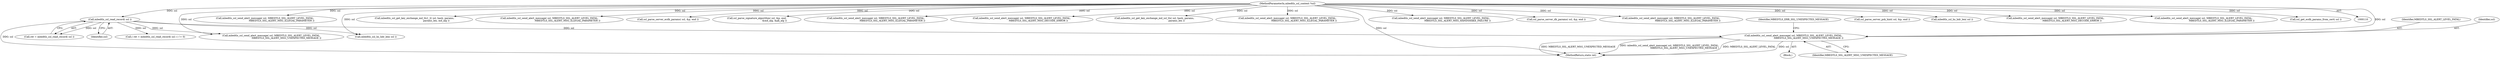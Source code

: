 digraph "0_mbedtls_a1098f81c252b317ad34ea978aea2bc47760b215@pointer" {
"1000225" [label="(Call,mbedtls_ssl_send_alert_message( ssl, MBEDTLS_SSL_ALERT_LEVEL_FATAL,\n                                        MBEDTLS_SSL_ALERT_MSG_UNEXPECTED_MESSAGE ))"];
"1000205" [label="(Call,mbedtls_ssl_read_record( ssl ))"];
"1000111" [label="(MethodParameterIn,mbedtls_ssl_context *ssl)"];
"1000205" [label="(Call,mbedtls_ssl_read_record( ssl ))"];
"1000447" [label="(Call,mbedtls_ssl_send_alert_message( ssl, MBEDTLS_SSL_ALERT_LEVEL_FATAL,\n                                            MBEDTLS_SSL_ALERT_MSG_ILLEGAL_PARAMETER ))"];
"1000228" [label="(Identifier,MBEDTLS_SSL_ALERT_MSG_UNEXPECTED_MESSAGE)"];
"1000227" [label="(Identifier,MBEDTLS_SSL_ALERT_LEVEL_FATAL)"];
"1000274" [label="(Call,mbedtls_ssl_hs_hdr_len( ssl ))"];
"1000647" [label="(Call,mbedtls_ssl_get_key_exchange_md_tls1_2( ssl, hash, params,\n                                                          params_len, md_alg ))"];
"1000528" [label="(Call,mbedtls_ssl_send_alert_message( ssl, MBEDTLS_SSL_ALERT_LEVEL_FATAL,\n                                                MBEDTLS_SSL_ALERT_MSG_ILLEGAL_PARAMETER ))"];
"1000401" [label="(Call,ssl_parse_server_ecdh_params( ssl, &p, end ))"];
"1000499" [label="(Call,ssl_parse_signature_algorithm( ssl, &p, end,\n                                               &md_alg, &pk_alg ))"];
"1000203" [label="(Call,ret = mbedtls_ssl_read_record( ssl ))"];
"1000373" [label="(Call,mbedtls_ssl_send_alert_message( ssl, MBEDTLS_SSL_ALERT_LEVEL_FATAL,\n                                            MBEDTLS_SSL_ALERT_MSG_ILLEGAL_PARAMETER ))"];
"1000604" [label="(Call,mbedtls_ssl_send_alert_message( ssl, MBEDTLS_SSL_ALERT_LEVEL_FATAL,\n                                            MBEDTLS_SSL_ALERT_MSG_DECODE_ERROR ))"];
"1000226" [label="(Identifier,ssl)"];
"1000206" [label="(Identifier,ssl)"];
"1000225" [label="(Call,mbedtls_ssl_send_alert_message( ssl, MBEDTLS_SSL_ALERT_LEVEL_FATAL,\n                                        MBEDTLS_SSL_ALERT_MSG_UNEXPECTED_MESSAGE ))"];
"1000625" [label="(Call,mbedtls_ssl_get_key_exchange_md_ssl_tls( ssl, hash, params,\n                                                           params_len ))"];
"1000202" [label="(Call,( ret = mbedtls_ssl_read_record( ssl ) ) != 0)"];
"1000411" [label="(Call,mbedtls_ssl_send_alert_message( ssl, MBEDTLS_SSL_ALERT_LEVEL_FATAL,\n                                            MBEDTLS_SSL_ALERT_MSG_ILLEGAL_PARAMETER ))"];
"1000262" [label="(Call,mbedtls_ssl_send_alert_message( ssl, MBEDTLS_SSL_ALERT_LEVEL_FATAL,\n                                        MBEDTLS_SSL_ALERT_MSG_UNEXPECTED_MESSAGE ))"];
"1000180" [label="(Call,mbedtls_ssl_send_alert_message( ssl, MBEDTLS_SSL_ALERT_LEVEL_FATAL,\n                                            MBEDTLS_SSL_ALERT_MSG_HANDSHAKE_FAILURE ))"];
"1000363" [label="(Call,ssl_parse_server_dh_params( ssl, &p, end ))"];
"1000329" [label="(Call,mbedtls_ssl_send_alert_message( ssl, MBEDTLS_SSL_ALERT_LEVEL_FATAL,\n                                            MBEDTLS_SSL_ALERT_MSG_ILLEGAL_PARAMETER ))"];
"1000760" [label="(MethodReturn,static int)"];
"1000221" [label="(Block,)"];
"1000319" [label="(Call,ssl_parse_server_psk_hint( ssl, &p, end ))"];
"1000230" [label="(Identifier,MBEDTLS_ERR_SSL_UNEXPECTED_MESSAGE)"];
"1000482" [label="(Call,mbedtls_ssl_hs_hdr_len( ssl ))"];
"1000574" [label="(Call,mbedtls_ssl_send_alert_message( ssl, MBEDTLS_SSL_ALERT_LEVEL_FATAL,\n                                            MBEDTLS_SSL_ALERT_MSG_DECODE_ERROR ))"];
"1000513" [label="(Call,mbedtls_ssl_send_alert_message( ssl, MBEDTLS_SSL_ALERT_LEVEL_FATAL,\n                                                MBEDTLS_SSL_ALERT_MSG_ILLEGAL_PARAMETER ))"];
"1000111" [label="(MethodParameterIn,mbedtls_ssl_context *ssl)"];
"1000172" [label="(Call,ssl_get_ecdh_params_from_cert( ssl ))"];
"1000225" -> "1000221"  [label="AST: "];
"1000225" -> "1000228"  [label="CFG: "];
"1000226" -> "1000225"  [label="AST: "];
"1000227" -> "1000225"  [label="AST: "];
"1000228" -> "1000225"  [label="AST: "];
"1000230" -> "1000225"  [label="CFG: "];
"1000225" -> "1000760"  [label="DDG: mbedtls_ssl_send_alert_message( ssl, MBEDTLS_SSL_ALERT_LEVEL_FATAL,\n                                        MBEDTLS_SSL_ALERT_MSG_UNEXPECTED_MESSAGE )"];
"1000225" -> "1000760"  [label="DDG: MBEDTLS_SSL_ALERT_LEVEL_FATAL"];
"1000225" -> "1000760"  [label="DDG: ssl"];
"1000225" -> "1000760"  [label="DDG: MBEDTLS_SSL_ALERT_MSG_UNEXPECTED_MESSAGE"];
"1000205" -> "1000225"  [label="DDG: ssl"];
"1000111" -> "1000225"  [label="DDG: ssl"];
"1000205" -> "1000203"  [label="AST: "];
"1000205" -> "1000206"  [label="CFG: "];
"1000206" -> "1000205"  [label="AST: "];
"1000203" -> "1000205"  [label="CFG: "];
"1000205" -> "1000760"  [label="DDG: ssl"];
"1000205" -> "1000202"  [label="DDG: ssl"];
"1000205" -> "1000203"  [label="DDG: ssl"];
"1000111" -> "1000205"  [label="DDG: ssl"];
"1000205" -> "1000262"  [label="DDG: ssl"];
"1000205" -> "1000274"  [label="DDG: ssl"];
"1000111" -> "1000110"  [label="AST: "];
"1000111" -> "1000760"  [label="DDG: ssl"];
"1000111" -> "1000172"  [label="DDG: ssl"];
"1000111" -> "1000180"  [label="DDG: ssl"];
"1000111" -> "1000262"  [label="DDG: ssl"];
"1000111" -> "1000274"  [label="DDG: ssl"];
"1000111" -> "1000319"  [label="DDG: ssl"];
"1000111" -> "1000329"  [label="DDG: ssl"];
"1000111" -> "1000363"  [label="DDG: ssl"];
"1000111" -> "1000373"  [label="DDG: ssl"];
"1000111" -> "1000401"  [label="DDG: ssl"];
"1000111" -> "1000411"  [label="DDG: ssl"];
"1000111" -> "1000447"  [label="DDG: ssl"];
"1000111" -> "1000482"  [label="DDG: ssl"];
"1000111" -> "1000499"  [label="DDG: ssl"];
"1000111" -> "1000513"  [label="DDG: ssl"];
"1000111" -> "1000528"  [label="DDG: ssl"];
"1000111" -> "1000574"  [label="DDG: ssl"];
"1000111" -> "1000604"  [label="DDG: ssl"];
"1000111" -> "1000625"  [label="DDG: ssl"];
"1000111" -> "1000647"  [label="DDG: ssl"];
}
